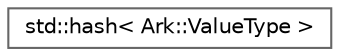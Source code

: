 digraph "Graphical Class Hierarchy"
{
 // INTERACTIVE_SVG=YES
 // LATEX_PDF_SIZE
  bgcolor="transparent";
  edge [fontname=Helvetica,fontsize=10,labelfontname=Helvetica,labelfontsize=10];
  node [fontname=Helvetica,fontsize=10,shape=box,height=0.2,width=0.4];
  rankdir="LR";
  Node0 [id="Node000000",label="std::hash\< Ark::ValueType \>",height=0.2,width=0.4,color="grey40", fillcolor="white", style="filled",URL="$d9/d60/structstd_1_1hash_3_01Ark_1_1ValueType_01_4.html",tooltip=" "];
}
